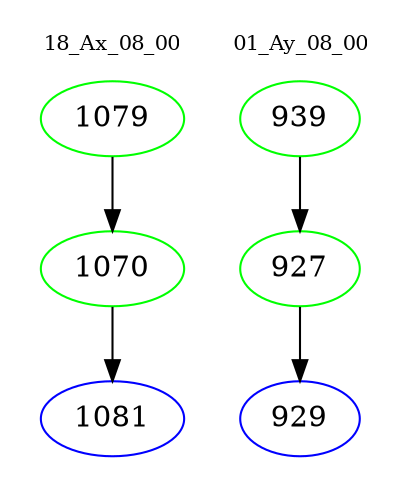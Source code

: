 digraph{
subgraph cluster_0 {
color = white
label = "18_Ax_08_00";
fontsize=10;
T0_1079 [label="1079", color="green"]
T0_1079 -> T0_1070 [color="black"]
T0_1070 [label="1070", color="green"]
T0_1070 -> T0_1081 [color="black"]
T0_1081 [label="1081", color="blue"]
}
subgraph cluster_1 {
color = white
label = "01_Ay_08_00";
fontsize=10;
T1_939 [label="939", color="green"]
T1_939 -> T1_927 [color="black"]
T1_927 [label="927", color="green"]
T1_927 -> T1_929 [color="black"]
T1_929 [label="929", color="blue"]
}
}
